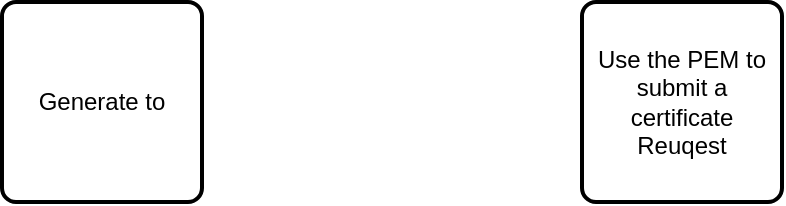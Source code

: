 <mxfile version="14.1.1" type="github"><diagram id="wgfZWlndpPb6lriinT3L" name="Page-1"><mxGraphModel dx="782" dy="431" grid="1" gridSize="10" guides="1" tooltips="1" connect="1" arrows="1" fold="1" page="1" pageScale="1" pageWidth="850" pageHeight="1100" math="0" shadow="0"><root><mxCell id="0"/><mxCell id="1" parent="0"/><mxCell id="E4GTqFXXMAlWz2j6FZ7g-1" value="Use the PEM to submit a certificate Reuqest" style="rounded=1;whiteSpace=wrap;html=1;absoluteArcSize=1;arcSize=14;strokeWidth=2;" vertex="1" parent="1"><mxGeometry x="500" y="150" width="100" height="100" as="geometry"/></mxCell><mxCell id="E4GTqFXXMAlWz2j6FZ7g-2" value="Generate to " style="rounded=1;whiteSpace=wrap;html=1;absoluteArcSize=1;arcSize=14;strokeWidth=2;" vertex="1" parent="1"><mxGeometry x="210" y="150" width="100" height="100" as="geometry"/></mxCell></root></mxGraphModel></diagram></mxfile>